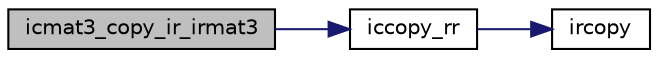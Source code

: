 digraph "icmat3_copy_ir_irmat3"
{
  edge [fontname="Helvetica",fontsize="10",labelfontname="Helvetica",labelfontsize="10"];
  node [fontname="Helvetica",fontsize="10",shape=record];
  rankdir="LR";
  Node43 [label="icmat3_copy_ir_irmat3",height=0.2,width=0.4,color="black", fillcolor="grey75", style="filled", fontcolor="black"];
  Node43 -> Node44 [color="midnightblue",fontsize="10",style="solid",fontname="Helvetica"];
  Node44 [label="iccopy_rr",height=0.2,width=0.4,color="black", fillcolor="white", style="filled",URL="$icmulti_8c.html#ab32ffca90bb0ee6184564f667901565b",tooltip="コピー [c0,c1]=[a0,a1]+[b0,b1]i. rmultiをcmultiにキャスト "];
  Node44 -> Node45 [color="midnightblue",fontsize="10",style="solid",fontname="Helvetica"];
  Node45 [label="ircopy",height=0.2,width=0.4,color="black", fillcolor="white", style="filled",URL="$irmulti_8c.html#aaf2192a33e04cbba12da47550fde287e",tooltip="コピー [y0,y1]=[x0,x1]. "];
}
